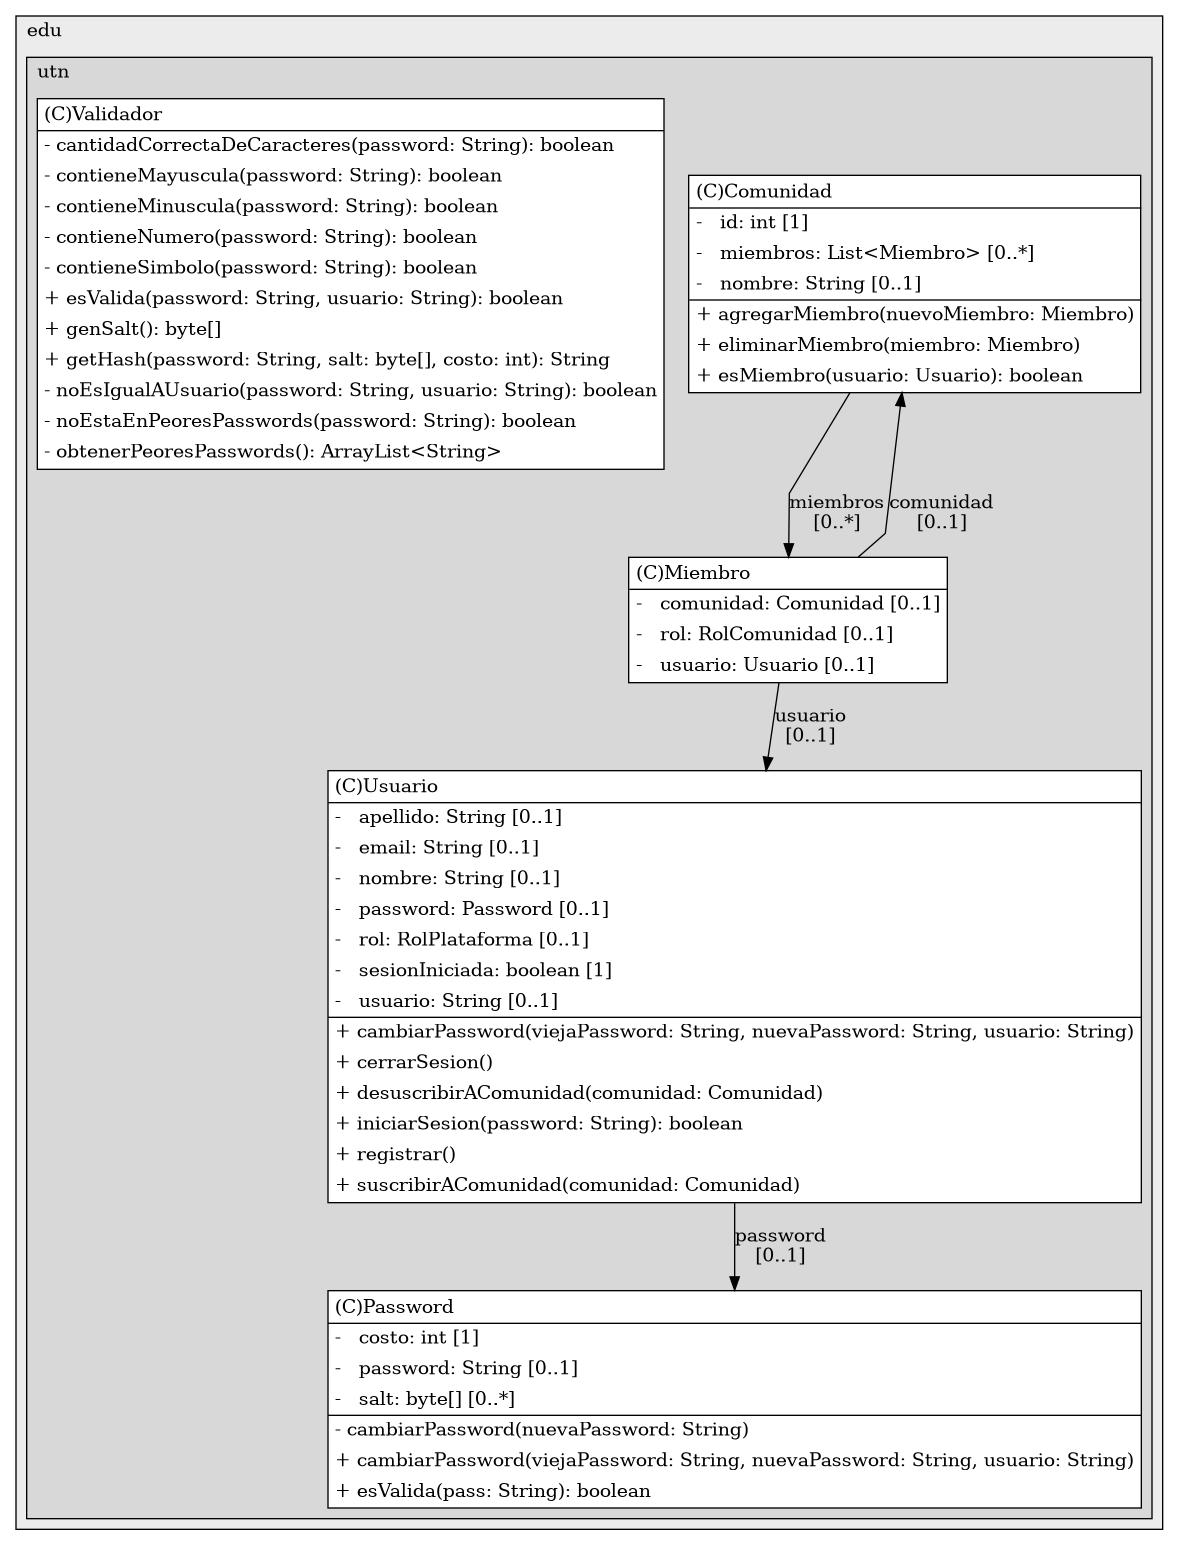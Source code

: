 @startuml

/' diagram meta data start
config=StructureConfiguration;
{
  "projectClassification": {
    "searchMode": "OpenProject", // OpenProject, AllProjects
    "includedProjects": "",
    "pathEndKeywords": "*.impl",
    "isClientPath": "",
    "isClientName": "",
    "isTestPath": "",
    "isTestName": "",
    "isMappingPath": "",
    "isMappingName": "",
    "isDataAccessPath": "",
    "isDataAccessName": "",
    "isDataStructurePath": "",
    "isDataStructureName": "",
    "isInterfaceStructuresPath": "",
    "isInterfaceStructuresName": "",
    "isEntryPointPath": "",
    "isEntryPointName": "",
    "treatFinalFieldsAsMandatory": false
  },
  "graphRestriction": {
    "classPackageExcludeFilter": "",
    "classPackageIncludeFilter": "",
    "classNameExcludeFilter": "",
    "classNameIncludeFilter": "",
    "methodNameExcludeFilter": "",
    "methodNameIncludeFilter": "",
    "removeByInheritance": "", // inheritance/annotation based filtering is done in a second step
    "removeByAnnotation": "",
    "removeByClassPackage": "", // cleanup the graph after inheritance/annotation based filtering is done
    "removeByClassName": "",
    "cutMappings": false,
    "cutEnum": true,
    "cutTests": true,
    "cutClient": true,
    "cutDataAccess": false,
    "cutInterfaceStructures": false,
    "cutDataStructures": false,
    "cutGetterAndSetter": true,
    "cutConstructors": true
  },
  "graphTraversal": {
    "forwardDepth": 6,
    "backwardDepth": 6,
    "classPackageExcludeFilter": "",
    "classPackageIncludeFilter": "",
    "classNameExcludeFilter": "",
    "classNameIncludeFilter": "",
    "methodNameExcludeFilter": "",
    "methodNameIncludeFilter": "",
    "hideMappings": false,
    "hideDataStructures": false,
    "hidePrivateMethods": true,
    "hideInterfaceCalls": true, // indirection: implementation -> interface (is hidden) -> implementation
    "onlyShowApplicationEntryPoints": false, // root node is included
    "useMethodCallsForStructureDiagram": "ForwardOnly" // ForwardOnly, BothDirections, No
  },
  "details": {
    "aggregation": "GroupByClass", // ByClass, GroupByClass, None
    "showClassGenericTypes": true,
    "showMethods": true,
    "showMethodParameterNames": true,
    "showMethodParameterTypes": true,
    "showMethodReturnType": true,
    "showPackageLevels": 2,
    "showDetailedClassStructure": true
  },
  "rootClass": "ar.edu.utn.frba.dds.domain.security.Password",
  "extensionCallbackMethod": "" // qualified.class.name#methodName - signature: public static String method(String)
}
diagram meta data end '/



digraph g {
    rankdir="TB"
    splines=polyline
    

'nodes 
subgraph cluster_100278 { 
   	label=edu
	labeljust=l
	fillcolor="#ececec"
	style=filled
   
   subgraph cluster_1878955145 { 
   	label=utn
	labeljust=l
	fillcolor="#d8d8d8"
	style=filled
   
   Comunidad1819476936[
	label=<<TABLE BORDER="1" CELLBORDER="0" CELLPADDING="4" CELLSPACING="0">
<TR><TD ALIGN="LEFT" >(C)Comunidad</TD></TR>
<HR/>
<TR><TD ALIGN="LEFT" >-   id: int [1]</TD></TR>
<TR><TD ALIGN="LEFT" >-   miembros: List&lt;Miembro&gt; [0..*]</TD></TR>
<TR><TD ALIGN="LEFT" >-   nombre: String [0..1]</TD></TR>
<HR/>
<TR><TD ALIGN="LEFT" >+ agregarMiembro(nuevoMiembro: Miembro)</TD></TR>
<TR><TD ALIGN="LEFT" >+ eliminarMiembro(miembro: Miembro)</TD></TR>
<TR><TD ALIGN="LEFT" >+ esMiembro(usuario: Usuario): boolean</TD></TR>
</TABLE>>
	style=filled
	margin=0
	shape=plaintext
	fillcolor="#FFFFFF"
];

Miembro1819476936[
	label=<<TABLE BORDER="1" CELLBORDER="0" CELLPADDING="4" CELLSPACING="0">
<TR><TD ALIGN="LEFT" >(C)Miembro</TD></TR>
<HR/>
<TR><TD ALIGN="LEFT" >-   comunidad: Comunidad [0..1]</TD></TR>
<TR><TD ALIGN="LEFT" >-   rol: RolComunidad [0..1]</TD></TR>
<TR><TD ALIGN="LEFT" >-   usuario: Usuario [0..1]</TD></TR>
</TABLE>>
	style=filled
	margin=0
	shape=plaintext
	fillcolor="#FFFFFF"
];

Password1530058368[
	label=<<TABLE BORDER="1" CELLBORDER="0" CELLPADDING="4" CELLSPACING="0">
<TR><TD ALIGN="LEFT" >(C)Password</TD></TR>
<HR/>
<TR><TD ALIGN="LEFT" >-   costo: int [1]</TD></TR>
<TR><TD ALIGN="LEFT" >-   password: String [0..1]</TD></TR>
<TR><TD ALIGN="LEFT" >-   salt: byte[] [0..*]</TD></TR>
<HR/>
<TR><TD ALIGN="LEFT" >- cambiarPassword(nuevaPassword: String)</TD></TR>
<TR><TD ALIGN="LEFT" >+ cambiarPassword(viejaPassword: String, nuevaPassword: String, usuario: String)</TD></TR>
<TR><TD ALIGN="LEFT" >+ esValida(pass: String): boolean</TD></TR>
</TABLE>>
	style=filled
	margin=0
	shape=plaintext
	fillcolor="#FFFFFF"
];

Usuario1819476936[
	label=<<TABLE BORDER="1" CELLBORDER="0" CELLPADDING="4" CELLSPACING="0">
<TR><TD ALIGN="LEFT" >(C)Usuario</TD></TR>
<HR/>
<TR><TD ALIGN="LEFT" >-   apellido: String [0..1]</TD></TR>
<TR><TD ALIGN="LEFT" >-   email: String [0..1]</TD></TR>
<TR><TD ALIGN="LEFT" >-   nombre: String [0..1]</TD></TR>
<TR><TD ALIGN="LEFT" >-   password: Password [0..1]</TD></TR>
<TR><TD ALIGN="LEFT" >-   rol: RolPlataforma [0..1]</TD></TR>
<TR><TD ALIGN="LEFT" >-   sesionIniciada: boolean [1]</TD></TR>
<TR><TD ALIGN="LEFT" >-   usuario: String [0..1]</TD></TR>
<HR/>
<TR><TD ALIGN="LEFT" >+ cambiarPassword(viejaPassword: String, nuevaPassword: String, usuario: String)</TD></TR>
<TR><TD ALIGN="LEFT" >+ cerrarSesion()</TD></TR>
<TR><TD ALIGN="LEFT" >+ desuscribirAComunidad(comunidad: Comunidad)</TD></TR>
<TR><TD ALIGN="LEFT" >+ iniciarSesion(password: String): boolean</TD></TR>
<TR><TD ALIGN="LEFT" >+ registrar()</TD></TR>
<TR><TD ALIGN="LEFT" >+ suscribirAComunidad(comunidad: Comunidad)</TD></TR>
</TABLE>>
	style=filled
	margin=0
	shape=plaintext
	fillcolor="#FFFFFF"
];

Validador1530058368[
	label=<<TABLE BORDER="1" CELLBORDER="0" CELLPADDING="4" CELLSPACING="0">
<TR><TD ALIGN="LEFT" >(C)Validador</TD></TR>
<HR/>
<TR><TD ALIGN="LEFT" >- cantidadCorrectaDeCaracteres(password: String): boolean</TD></TR>
<TR><TD ALIGN="LEFT" >- contieneMayuscula(password: String): boolean</TD></TR>
<TR><TD ALIGN="LEFT" >- contieneMinuscula(password: String): boolean</TD></TR>
<TR><TD ALIGN="LEFT" >- contieneNumero(password: String): boolean</TD></TR>
<TR><TD ALIGN="LEFT" >- contieneSimbolo(password: String): boolean</TD></TR>
<TR><TD ALIGN="LEFT" >+ esValida(password: String, usuario: String): boolean</TD></TR>
<TR><TD ALIGN="LEFT" >+ genSalt(): byte[]</TD></TR>
<TR><TD ALIGN="LEFT" >+ getHash(password: String, salt: byte[], costo: int): String</TD></TR>
<TR><TD ALIGN="LEFT" >- noEsIgualAUsuario(password: String, usuario: String): boolean</TD></TR>
<TR><TD ALIGN="LEFT" >- noEstaEnPeoresPasswords(password: String): boolean</TD></TR>
<TR><TD ALIGN="LEFT" >- obtenerPeoresPasswords(): ArrayList&lt;String&gt;</TD></TR>
</TABLE>>
	style=filled
	margin=0
	shape=plaintext
	fillcolor="#FFFFFF"
];
} 
} 

'edges    
Comunidad1819476936 -> Miembro1819476936[label="miembros
[0..*]"];
Miembro1819476936 -> Comunidad1819476936[label="comunidad
[0..1]"];
Miembro1819476936 -> Usuario1819476936[label="usuario
[0..1]"];
Usuario1819476936 -> Password1530058368[label="password
[0..1]"];
    
}
@enduml